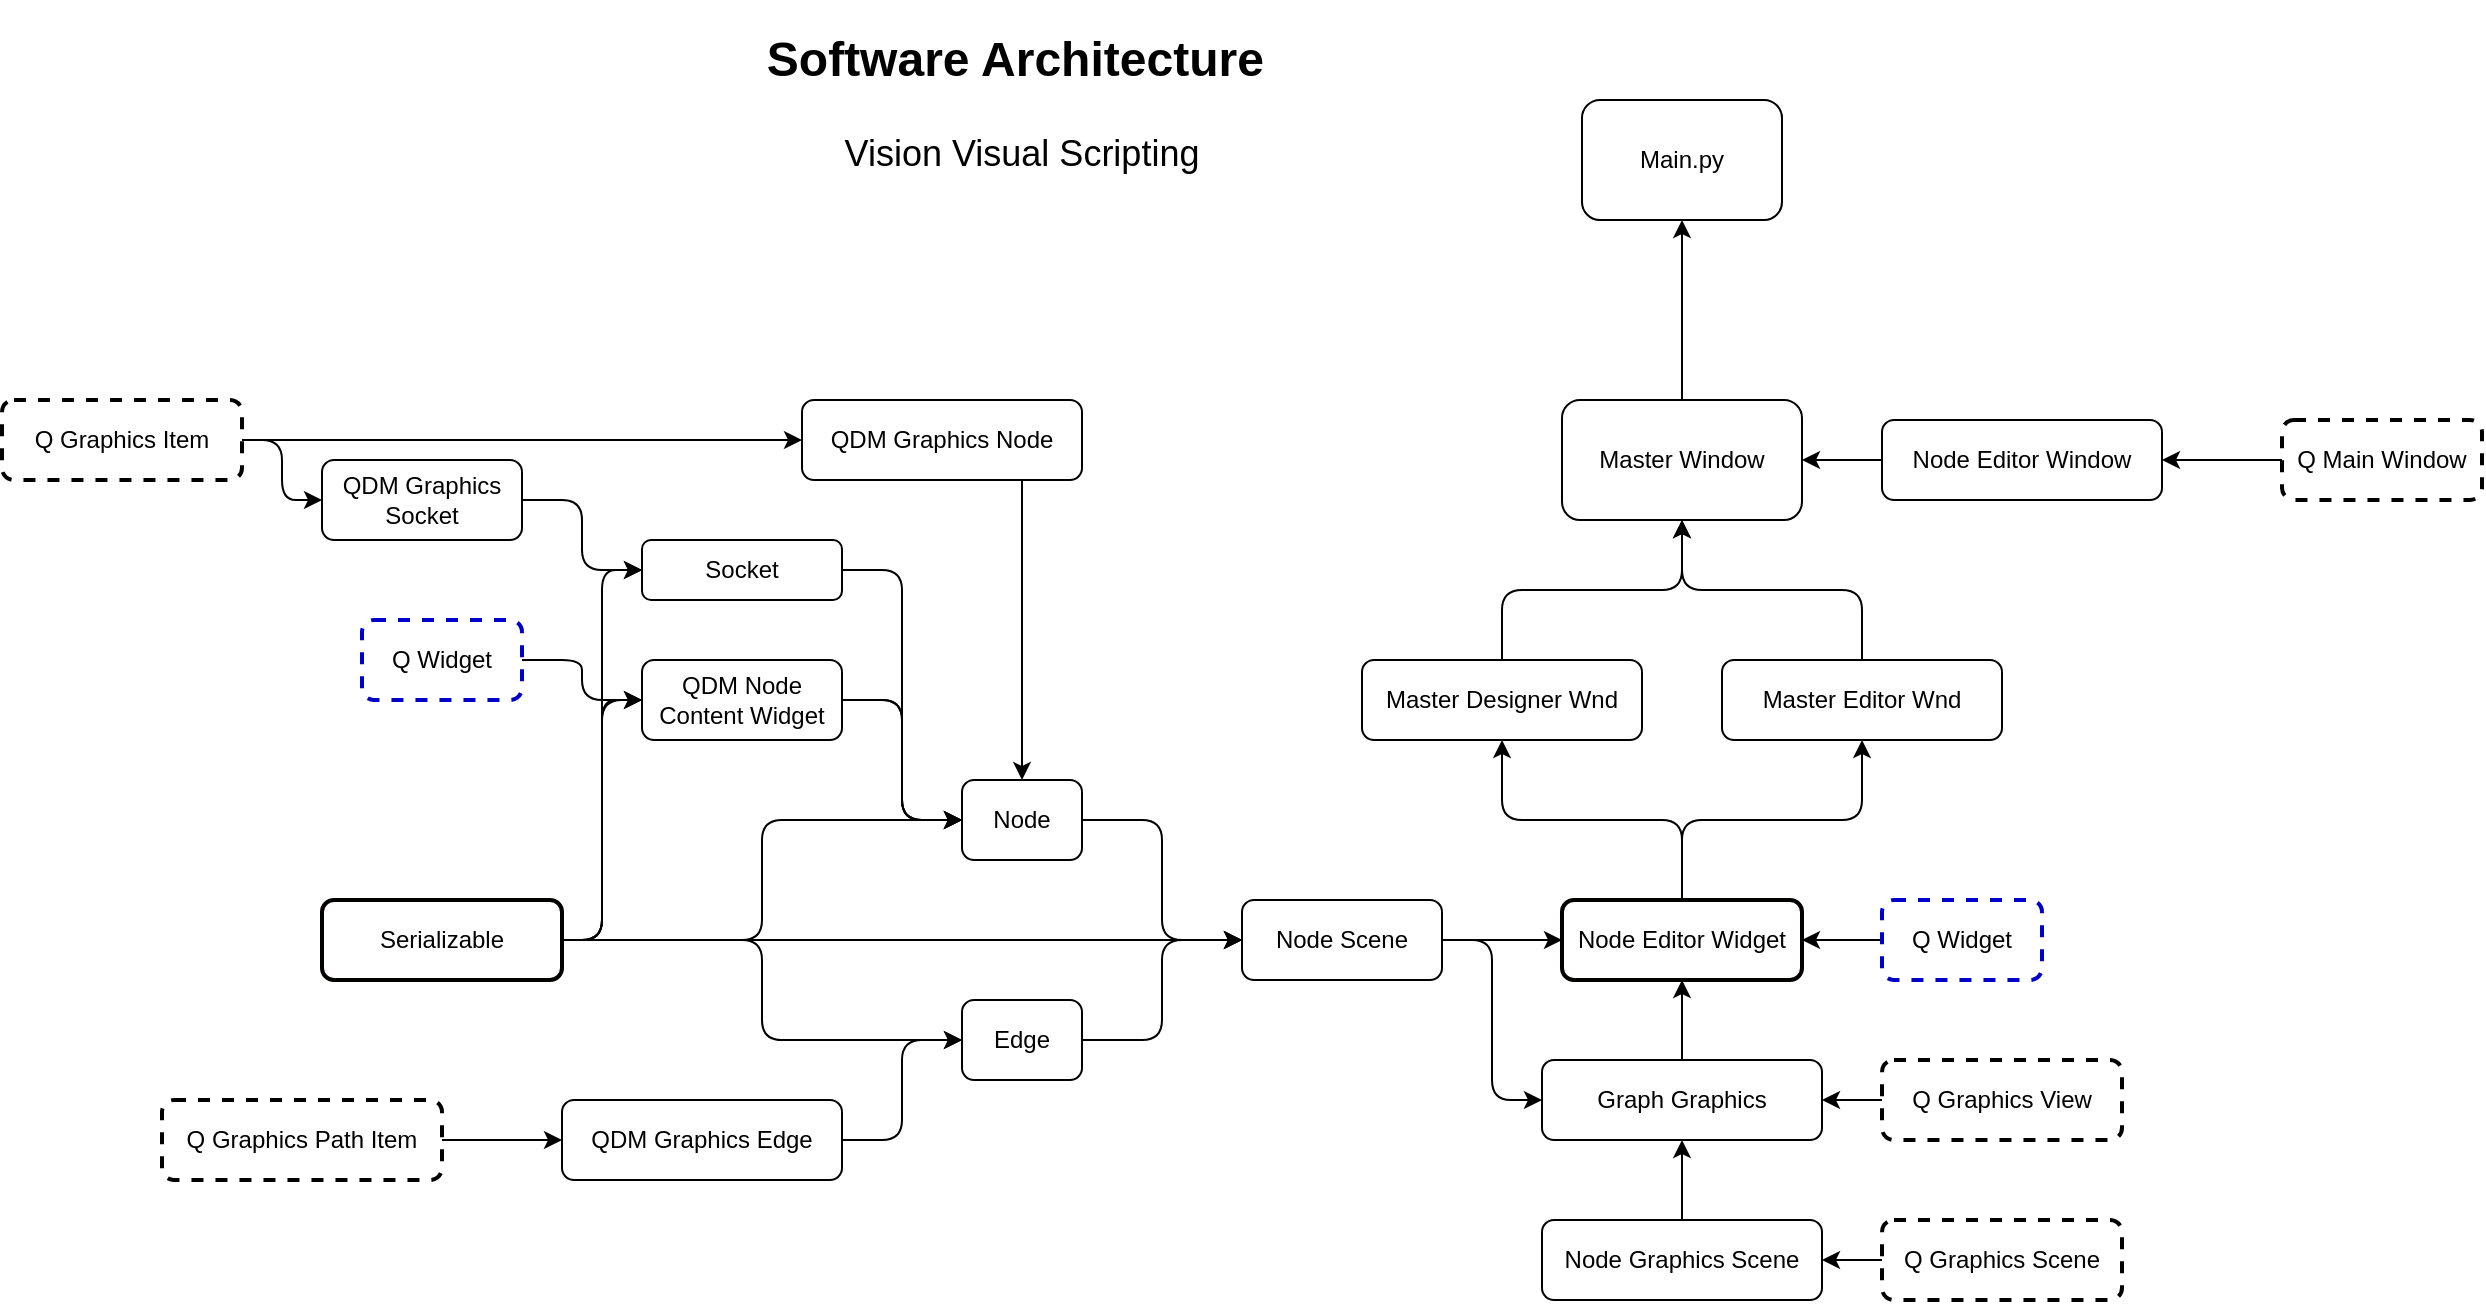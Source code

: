 <mxfile version="16.6.3" type="github">
  <diagram id="97u6j5r34sOa7uWUM_5N" name="Page-1">
    <mxGraphModel dx="1422" dy="754" grid="1" gridSize="10" guides="1" tooltips="1" connect="1" arrows="1" fold="1" page="1" pageScale="1" pageWidth="1600" pageHeight="900" math="0" shadow="0">
      <root>
        <mxCell id="0" />
        <mxCell id="1" parent="0" />
        <mxCell id="1BXOV-kKkOCPN0veqqaP-1" value="&lt;h1&gt;Software Architecture&amp;nbsp;&lt;/h1&gt;&lt;h1&gt;&lt;font style=&quot;font-size: 18px ; font-weight: normal&quot;&gt;Vision Visual Scripting&lt;/font&gt;&lt;/h1&gt;" style="text;html=1;strokeColor=none;fillColor=none;spacing=5;spacingTop=-20;whiteSpace=wrap;overflow=hidden;rounded=0;strokeWidth=1;align=center;" parent="1" vertex="1">
          <mxGeometry x="360" y="160" width="340" height="110" as="geometry" />
        </mxCell>
        <mxCell id="1BXOV-kKkOCPN0veqqaP-4" value="" style="orthogonalLoop=1;jettySize=auto;html=1;endArrow=none;endFill=0;startArrow=classic;startFill=1;strokeWidth=1;jumpStyle=none;rounded=1;jumpSize=6;startSize=6;endSize=6;" parent="1" source="1BXOV-kKkOCPN0veqqaP-2" target="1BXOV-kKkOCPN0veqqaP-3" edge="1">
          <mxGeometry relative="1" as="geometry" />
        </mxCell>
        <mxCell id="1BXOV-kKkOCPN0veqqaP-2" value="Main.py" style="rounded=1;whiteSpace=wrap;html=1;strokeWidth=1;" parent="1" vertex="1">
          <mxGeometry x="810" y="200" width="100" height="60" as="geometry" />
        </mxCell>
        <mxCell id="1BXOV-kKkOCPN0veqqaP-3" value="Master Window" style="whiteSpace=wrap;html=1;rounded=1;strokeWidth=1;" parent="1" vertex="1">
          <mxGeometry x="800" y="350" width="120" height="60" as="geometry" />
        </mxCell>
        <mxCell id="1BXOV-kKkOCPN0veqqaP-8" value="" style="orthogonalLoop=1;jettySize=auto;html=1;startArrow=classic;startFill=1;endArrow=none;endFill=0;strokeWidth=1;edgeStyle=elbowEdgeStyle;jumpStyle=none;rounded=1;jumpSize=6;startSize=6;endSize=6;" parent="1" source="1BXOV-kKkOCPN0veqqaP-5" target="1BXOV-kKkOCPN0veqqaP-7" edge="1">
          <mxGeometry relative="1" as="geometry" />
        </mxCell>
        <mxCell id="F001ECK_hA_qUHwIVjkJ-28" style="edgeStyle=elbowEdgeStyle;orthogonalLoop=1;jettySize=auto;html=1;fontSize=18;endArrow=classic;endFill=1;jumpStyle=none;rounded=1;jumpSize=6;startSize=6;endSize=6;" edge="1" parent="1" source="1BXOV-kKkOCPN0veqqaP-5" target="1BXOV-kKkOCPN0veqqaP-3">
          <mxGeometry relative="1" as="geometry" />
        </mxCell>
        <mxCell id="1BXOV-kKkOCPN0veqqaP-5" value="Node Editor Window" style="whiteSpace=wrap;html=1;rounded=1;strokeWidth=1;" parent="1" vertex="1">
          <mxGeometry x="960" y="360" width="140" height="40" as="geometry" />
        </mxCell>
        <mxCell id="1BXOV-kKkOCPN0veqqaP-7" value="Q Main Window" style="whiteSpace=wrap;html=1;rounded=1;strokeWidth=2;dashed=1;" parent="1" vertex="1">
          <mxGeometry x="1160" y="360" width="100" height="40" as="geometry" />
        </mxCell>
        <mxCell id="1BXOV-kKkOCPN0veqqaP-14" value="" style="orthogonalLoop=1;jettySize=auto;html=1;startArrow=classic;startFill=1;endArrow=none;endFill=0;strokeWidth=1;edgeStyle=elbowEdgeStyle;jumpStyle=none;rounded=1;jumpSize=6;startSize=6;endSize=6;" parent="1" source="1BXOV-kKkOCPN0veqqaP-9" target="1BXOV-kKkOCPN0veqqaP-13" edge="1">
          <mxGeometry relative="1" as="geometry" />
        </mxCell>
        <mxCell id="1BXOV-kKkOCPN0veqqaP-16" value="" style="orthogonalLoop=1;jettySize=auto;html=1;startArrow=classic;startFill=1;endArrow=none;endFill=0;strokeWidth=1;jumpStyle=none;rounded=1;jumpSize=6;startSize=6;endSize=6;" parent="1" source="1BXOV-kKkOCPN0veqqaP-9" target="1BXOV-kKkOCPN0veqqaP-15" edge="1">
          <mxGeometry relative="1" as="geometry" />
        </mxCell>
        <mxCell id="Xyz2LfplplAE0PjVY-bR-49" style="edgeStyle=elbowEdgeStyle;jumpStyle=none;jumpSize=6;orthogonalLoop=1;jettySize=auto;html=1;startArrow=classic;startFill=1;endArrow=none;endFill=0;targetPerimeterSpacing=0;strokeWidth=1;rounded=1;startSize=6;endSize=6;" parent="1" source="1BXOV-kKkOCPN0veqqaP-9" target="Xyz2LfplplAE0PjVY-bR-48" edge="1">
          <mxGeometry relative="1" as="geometry" />
        </mxCell>
        <mxCell id="F001ECK_hA_qUHwIVjkJ-22" style="edgeStyle=elbowEdgeStyle;orthogonalLoop=1;jettySize=auto;elbow=vertical;html=1;fontSize=18;endArrow=classic;endFill=1;jumpStyle=none;rounded=1;jumpSize=6;startSize=6;endSize=6;" edge="1" parent="1" source="1BXOV-kKkOCPN0veqqaP-9" target="F001ECK_hA_qUHwIVjkJ-15">
          <mxGeometry relative="1" as="geometry" />
        </mxCell>
        <mxCell id="F001ECK_hA_qUHwIVjkJ-23" style="edgeStyle=elbowEdgeStyle;orthogonalLoop=1;jettySize=auto;elbow=vertical;html=1;fontSize=18;endArrow=classic;endFill=1;jumpStyle=none;rounded=1;jumpSize=6;startSize=6;endSize=6;" edge="1" parent="1" source="1BXOV-kKkOCPN0veqqaP-9" target="F001ECK_hA_qUHwIVjkJ-9">
          <mxGeometry relative="1" as="geometry" />
        </mxCell>
        <mxCell id="1BXOV-kKkOCPN0veqqaP-9" value="Node Editor Widget" style="whiteSpace=wrap;html=1;rounded=1;strokeWidth=2;strokeColor=#050000;" parent="1" vertex="1">
          <mxGeometry x="800" y="600" width="120" height="40" as="geometry" />
        </mxCell>
        <mxCell id="1BXOV-kKkOCPN0veqqaP-11" value="Q Widget" style="whiteSpace=wrap;html=1;rounded=1;strokeWidth=2;dashed=1;strokeColor=#0000CC;" parent="1" vertex="1">
          <mxGeometry x="200" y="460" width="80" height="40" as="geometry" />
        </mxCell>
        <mxCell id="Xyz2LfplplAE0PjVY-bR-2" value="" style="edgeStyle=elbowEdgeStyle;jumpStyle=none;jumpSize=6;orthogonalLoop=1;jettySize=auto;html=1;startArrow=classic;startFill=1;endArrow=none;endFill=0;endSize=6;targetPerimeterSpacing=0;strokeWidth=1;rounded=1;startSize=6;" parent="1" source="1BXOV-kKkOCPN0veqqaP-13" target="Xyz2LfplplAE0PjVY-bR-1" edge="1">
          <mxGeometry relative="1" as="geometry" />
        </mxCell>
        <mxCell id="Xyz2LfplplAE0PjVY-bR-56" style="edgeStyle=elbowEdgeStyle;jumpStyle=none;jumpSize=6;orthogonalLoop=1;jettySize=auto;html=1;startArrow=classic;startFill=1;endArrow=none;endFill=0;targetPerimeterSpacing=0;strokeWidth=1;rounded=1;startSize=6;endSize=6;" parent="1" source="1BXOV-kKkOCPN0veqqaP-13" target="1BXOV-kKkOCPN0veqqaP-17" edge="1">
          <mxGeometry relative="1" as="geometry" />
        </mxCell>
        <mxCell id="F001ECK_hA_qUHwIVjkJ-27" style="edgeStyle=elbowEdgeStyle;orthogonalLoop=1;jettySize=auto;html=1;fontSize=18;endArrow=classic;endFill=1;jumpStyle=none;rounded=1;jumpSize=6;startSize=6;endSize=6;" edge="1" parent="1" source="1BXOV-kKkOCPN0veqqaP-13" target="1BXOV-kKkOCPN0veqqaP-15">
          <mxGeometry relative="1" as="geometry" />
        </mxCell>
        <mxCell id="1BXOV-kKkOCPN0veqqaP-13" value="Node Scene" style="whiteSpace=wrap;html=1;rounded=1;strokeWidth=1;" parent="1" vertex="1">
          <mxGeometry x="640" y="600" width="100" height="40" as="geometry" />
        </mxCell>
        <mxCell id="1BXOV-kKkOCPN0veqqaP-20" value="" style="orthogonalLoop=1;jettySize=auto;html=1;startArrow=classic;startFill=1;endArrow=none;endFill=0;strokeWidth=1;jumpStyle=none;rounded=1;jumpSize=6;startSize=6;endSize=6;" parent="1" source="1BXOV-kKkOCPN0veqqaP-15" target="1BXOV-kKkOCPN0veqqaP-19" edge="1">
          <mxGeometry relative="1" as="geometry" />
        </mxCell>
        <mxCell id="1BXOV-kKkOCPN0veqqaP-22" value="" style="orthogonalLoop=1;jettySize=auto;html=1;startArrow=classic;startFill=1;endArrow=none;endFill=0;strokeWidth=1;jumpStyle=none;rounded=1;jumpSize=6;startSize=6;endSize=6;" parent="1" source="1BXOV-kKkOCPN0veqqaP-15" target="1BXOV-kKkOCPN0veqqaP-21" edge="1">
          <mxGeometry relative="1" as="geometry" />
        </mxCell>
        <mxCell id="1BXOV-kKkOCPN0veqqaP-15" value="Graph Graphics" style="whiteSpace=wrap;html=1;rounded=1;strokeWidth=1;" parent="1" vertex="1">
          <mxGeometry x="790" y="680" width="140" height="40" as="geometry" />
        </mxCell>
        <mxCell id="1BXOV-kKkOCPN0veqqaP-17" value="Serializable" style="whiteSpace=wrap;html=1;rounded=1;strokeWidth=2;strokeColor=#050000;" parent="1" vertex="1">
          <mxGeometry x="180" y="600" width="120" height="40" as="geometry" />
        </mxCell>
        <mxCell id="1BXOV-kKkOCPN0veqqaP-19" value="Q Graphics View" style="whiteSpace=wrap;html=1;rounded=1;strokeWidth=2;dashed=1;" parent="1" vertex="1">
          <mxGeometry x="960" y="680" width="120" height="40" as="geometry" />
        </mxCell>
        <mxCell id="Xyz2LfplplAE0PjVY-bR-59" value="" style="edgeStyle=elbowEdgeStyle;jumpStyle=none;jumpSize=6;orthogonalLoop=1;jettySize=auto;html=1;startArrow=classic;startFill=1;endArrow=none;endFill=0;targetPerimeterSpacing=0;strokeWidth=1;rounded=1;startSize=6;endSize=6;" parent="1" source="1BXOV-kKkOCPN0veqqaP-21" target="Xyz2LfplplAE0PjVY-bR-58" edge="1">
          <mxGeometry relative="1" as="geometry" />
        </mxCell>
        <mxCell id="1BXOV-kKkOCPN0veqqaP-21" value="Node Graphics Scene" style="whiteSpace=wrap;html=1;rounded=1;strokeWidth=1;" parent="1" vertex="1">
          <mxGeometry x="790" y="760" width="140" height="40" as="geometry" />
        </mxCell>
        <mxCell id="Xyz2LfplplAE0PjVY-bR-5" style="jumpStyle=none;jumpSize=6;orthogonalLoop=1;jettySize=auto;html=1;startArrow=none;startFill=1;endArrow=none;endFill=0;endSize=6;targetPerimeterSpacing=0;strokeWidth=1;edgeStyle=elbowEdgeStyle;rounded=1;startSize=6;" parent="1" source="Xyz2LfplplAE0PjVY-bR-10" target="1BXOV-kKkOCPN0veqqaP-17" edge="1">
          <mxGeometry relative="1" as="geometry" />
        </mxCell>
        <mxCell id="Xyz2LfplplAE0PjVY-bR-9" style="edgeStyle=elbowEdgeStyle;jumpStyle=none;jumpSize=6;orthogonalLoop=1;jettySize=auto;html=1;startArrow=classic;startFill=1;endArrow=none;endFill=0;endSize=6;targetPerimeterSpacing=0;strokeWidth=1;rounded=1;startSize=6;" parent="1" source="Xyz2LfplplAE0PjVY-bR-1" target="Xyz2LfplplAE0PjVY-bR-7" edge="1">
          <mxGeometry relative="1" as="geometry" />
        </mxCell>
        <mxCell id="Xyz2LfplplAE0PjVY-bR-12" style="jumpStyle=none;jumpSize=6;orthogonalLoop=1;jettySize=auto;html=1;startArrow=classic;startFill=1;endArrow=none;endFill=0;endSize=6;targetPerimeterSpacing=0;strokeWidth=1;edgeStyle=elbowEdgeStyle;rounded=1;startSize=6;" parent="1" source="Xyz2LfplplAE0PjVY-bR-1" target="Xyz2LfplplAE0PjVY-bR-10" edge="1">
          <mxGeometry relative="1" as="geometry" />
        </mxCell>
        <mxCell id="Xyz2LfplplAE0PjVY-bR-14" style="jumpStyle=none;jumpSize=6;orthogonalLoop=1;jettySize=auto;html=1;startArrow=classic;startFill=1;endArrow=none;endFill=0;targetPerimeterSpacing=0;strokeWidth=1;edgeStyle=elbowEdgeStyle;rounded=1;startSize=6;endSize=6;" parent="1" source="Xyz2LfplplAE0PjVY-bR-1" target="Xyz2LfplplAE0PjVY-bR-13" edge="1">
          <mxGeometry relative="1" as="geometry" />
        </mxCell>
        <mxCell id="Xyz2LfplplAE0PjVY-bR-53" style="edgeStyle=elbowEdgeStyle;jumpStyle=none;jumpSize=6;orthogonalLoop=1;jettySize=auto;html=1;startArrow=classic;startFill=1;endArrow=none;endFill=0;targetPerimeterSpacing=0;strokeWidth=1;rounded=1;startSize=6;endSize=6;" parent="1" source="Xyz2LfplplAE0PjVY-bR-1" target="1BXOV-kKkOCPN0veqqaP-17" edge="1">
          <mxGeometry relative="1" as="geometry" />
        </mxCell>
        <mxCell id="Xyz2LfplplAE0PjVY-bR-1" value="Node" style="whiteSpace=wrap;html=1;rounded=1;strokeWidth=1;" parent="1" vertex="1">
          <mxGeometry x="500" y="540" width="60" height="40" as="geometry" />
        </mxCell>
        <mxCell id="Xyz2LfplplAE0PjVY-bR-20" value="" style="edgeStyle=elbowEdgeStyle;jumpStyle=none;jumpSize=6;orthogonalLoop=1;jettySize=auto;html=1;startArrow=classic;startFill=1;endArrow=none;endFill=0;endSize=6;targetPerimeterSpacing=0;strokeWidth=1;rounded=1;startSize=6;" parent="1" source="Xyz2LfplplAE0PjVY-bR-7" target="Xyz2LfplplAE0PjVY-bR-19" edge="1">
          <mxGeometry relative="1" as="geometry" />
        </mxCell>
        <mxCell id="Xyz2LfplplAE0PjVY-bR-7" value="QDM Graphics Node" style="rounded=1;whiteSpace=wrap;html=1;strokeWidth=1;" parent="1" vertex="1">
          <mxGeometry x="420" y="350" width="140" height="40" as="geometry" />
        </mxCell>
        <mxCell id="Xyz2LfplplAE0PjVY-bR-21" style="edgeStyle=elbowEdgeStyle;jumpStyle=none;jumpSize=6;orthogonalLoop=1;jettySize=auto;html=1;startArrow=classic;startFill=1;endArrow=none;endFill=0;endSize=6;targetPerimeterSpacing=0;strokeWidth=1;rounded=1;startSize=6;" parent="1" source="Xyz2LfplplAE0PjVY-bR-10" target="1BXOV-kKkOCPN0veqqaP-11" edge="1">
          <mxGeometry relative="1" as="geometry" />
        </mxCell>
        <mxCell id="Xyz2LfplplAE0PjVY-bR-23" style="jumpStyle=none;jumpSize=6;orthogonalLoop=1;jettySize=auto;html=1;startArrow=classic;startFill=1;endArrow=none;endFill=0;endSize=6;targetPerimeterSpacing=0;strokeWidth=1;edgeStyle=elbowEdgeStyle;rounded=1;startSize=6;" parent="1" source="Xyz2LfplplAE0PjVY-bR-10" target="1BXOV-kKkOCPN0veqqaP-17" edge="1">
          <mxGeometry relative="1" as="geometry" />
        </mxCell>
        <mxCell id="Xyz2LfplplAE0PjVY-bR-18" style="jumpStyle=none;jumpSize=6;orthogonalLoop=1;jettySize=auto;html=1;startArrow=classic;startFill=1;endArrow=none;endFill=0;endSize=6;targetPerimeterSpacing=0;strokeWidth=1;edgeStyle=elbowEdgeStyle;rounded=1;startSize=6;" parent="1" source="Xyz2LfplplAE0PjVY-bR-13" target="1BXOV-kKkOCPN0veqqaP-17" edge="1">
          <mxGeometry relative="1" as="geometry" />
        </mxCell>
        <mxCell id="Xyz2LfplplAE0PjVY-bR-29" value="" style="edgeStyle=elbowEdgeStyle;jumpStyle=none;jumpSize=6;orthogonalLoop=1;jettySize=auto;html=1;startArrow=classic;startFill=1;endArrow=none;endFill=0;targetPerimeterSpacing=0;strokeWidth=1;rounded=1;startSize=6;endSize=6;" parent="1" source="Xyz2LfplplAE0PjVY-bR-13" target="Xyz2LfplplAE0PjVY-bR-28" edge="1">
          <mxGeometry relative="1" as="geometry" />
        </mxCell>
        <mxCell id="Xyz2LfplplAE0PjVY-bR-13" value="Socket" style="rounded=1;whiteSpace=wrap;html=1;strokeWidth=1;" parent="1" vertex="1">
          <mxGeometry x="340" y="420" width="100" height="30" as="geometry" />
        </mxCell>
        <mxCell id="Xyz2LfplplAE0PjVY-bR-19" value="Q Graphics Item" style="whiteSpace=wrap;html=1;rounded=1;strokeWidth=2;dashed=1;" parent="1" vertex="1">
          <mxGeometry x="20" y="350" width="120" height="40" as="geometry" />
        </mxCell>
        <mxCell id="Xyz2LfplplAE0PjVY-bR-30" style="edgeStyle=elbowEdgeStyle;jumpStyle=none;jumpSize=6;orthogonalLoop=1;jettySize=auto;html=1;startArrow=classic;startFill=1;endArrow=none;endFill=0;targetPerimeterSpacing=0;strokeWidth=1;rounded=1;startSize=6;endSize=6;" parent="1" source="Xyz2LfplplAE0PjVY-bR-28" target="Xyz2LfplplAE0PjVY-bR-19" edge="1">
          <mxGeometry relative="1" as="geometry" />
        </mxCell>
        <mxCell id="Xyz2LfplplAE0PjVY-bR-28" value="QDM Graphics Socket" style="whiteSpace=wrap;html=1;rounded=1;strokeWidth=1;" parent="1" vertex="1">
          <mxGeometry x="180" y="380" width="100" height="40" as="geometry" />
        </mxCell>
        <mxCell id="Xyz2LfplplAE0PjVY-bR-33" style="edgeStyle=elbowEdgeStyle;jumpStyle=none;jumpSize=6;orthogonalLoop=1;jettySize=auto;html=1;startArrow=classic;startFill=1;endArrow=none;endFill=0;strokeWidth=1;sourcePerimeterSpacing=0;rounded=1;startSize=6;endSize=6;" parent="1" source="1BXOV-kKkOCPN0veqqaP-13" target="Xyz2LfplplAE0PjVY-bR-31" edge="1">
          <mxGeometry relative="1" as="geometry" />
        </mxCell>
        <mxCell id="Xyz2LfplplAE0PjVY-bR-35" value="" style="edgeStyle=elbowEdgeStyle;jumpStyle=none;jumpSize=6;orthogonalLoop=1;jettySize=auto;html=1;startArrow=classic;startFill=1;endArrow=none;endFill=0;targetPerimeterSpacing=0;strokeWidth=1;rounded=1;startSize=6;endSize=6;" parent="1" source="Xyz2LfplplAE0PjVY-bR-31" target="Xyz2LfplplAE0PjVY-bR-34" edge="1">
          <mxGeometry relative="1" as="geometry" />
        </mxCell>
        <mxCell id="Xyz2LfplplAE0PjVY-bR-57" style="edgeStyle=elbowEdgeStyle;jumpStyle=none;jumpSize=6;orthogonalLoop=1;jettySize=auto;html=1;startArrow=classic;startFill=1;endArrow=none;endFill=0;targetPerimeterSpacing=0;strokeWidth=1;rounded=1;startSize=6;endSize=6;" parent="1" source="Xyz2LfplplAE0PjVY-bR-31" target="1BXOV-kKkOCPN0veqqaP-17" edge="1">
          <mxGeometry relative="1" as="geometry" />
        </mxCell>
        <mxCell id="Xyz2LfplplAE0PjVY-bR-31" value="Edge" style="whiteSpace=wrap;html=1;rounded=1;strokeWidth=1;" parent="1" vertex="1">
          <mxGeometry x="500" y="650" width="60" height="40" as="geometry" />
        </mxCell>
        <mxCell id="Xyz2LfplplAE0PjVY-bR-37" value="" style="edgeStyle=elbowEdgeStyle;jumpStyle=none;jumpSize=6;orthogonalLoop=1;jettySize=auto;html=1;startArrow=classic;startFill=1;endArrow=none;endFill=0;targetPerimeterSpacing=0;strokeWidth=1;rounded=1;startSize=6;endSize=6;" parent="1" source="Xyz2LfplplAE0PjVY-bR-34" target="Xyz2LfplplAE0PjVY-bR-36" edge="1">
          <mxGeometry relative="1" as="geometry" />
        </mxCell>
        <mxCell id="Xyz2LfplplAE0PjVY-bR-34" value="QDM Graphics Edge" style="whiteSpace=wrap;html=1;rounded=1;strokeWidth=1;" parent="1" vertex="1">
          <mxGeometry x="300" y="700" width="140" height="40" as="geometry" />
        </mxCell>
        <mxCell id="Xyz2LfplplAE0PjVY-bR-36" value="Q Graphics Path Item" style="whiteSpace=wrap;html=1;rounded=1;strokeWidth=2;dashed=1;" parent="1" vertex="1">
          <mxGeometry x="100" y="700" width="140" height="40" as="geometry" />
        </mxCell>
        <mxCell id="Xyz2LfplplAE0PjVY-bR-48" value="Q Widget" style="whiteSpace=wrap;html=1;rounded=1;strokeWidth=2;dashed=1;strokeColor=#0000CC;" parent="1" vertex="1">
          <mxGeometry x="960" y="600" width="80" height="40" as="geometry" />
        </mxCell>
        <mxCell id="Xyz2LfplplAE0PjVY-bR-10" value="QDM Node Content Widget" style="rounded=1;whiteSpace=wrap;html=1;strokeWidth=1;" parent="1" vertex="1">
          <mxGeometry x="340" y="480" width="100" height="40" as="geometry" />
        </mxCell>
        <mxCell id="Xyz2LfplplAE0PjVY-bR-52" value="" style="jumpStyle=none;jumpSize=6;orthogonalLoop=1;jettySize=auto;html=1;startArrow=classic;startFill=1;endArrow=none;endFill=0;endSize=6;strokeWidth=1;edgeStyle=elbowEdgeStyle;rounded=1;startSize=6;" parent="1" source="Xyz2LfplplAE0PjVY-bR-1" target="Xyz2LfplplAE0PjVY-bR-10" edge="1">
          <mxGeometry relative="1" as="geometry">
            <mxPoint x="360" y="460" as="sourcePoint" />
            <mxPoint x="-100" y="480" as="targetPoint" />
          </mxGeometry>
        </mxCell>
        <mxCell id="Xyz2LfplplAE0PjVY-bR-58" value="Q Graphics Scene" style="whiteSpace=wrap;html=1;rounded=1;strokeWidth=2;dashed=1;" parent="1" vertex="1">
          <mxGeometry x="960" y="760" width="120" height="40" as="geometry" />
        </mxCell>
        <mxCell id="F001ECK_hA_qUHwIVjkJ-10" style="edgeStyle=elbowEdgeStyle;orthogonalLoop=1;jettySize=auto;html=1;endArrow=classic;endFill=1;elbow=vertical;jumpStyle=none;rounded=1;jumpSize=6;startSize=6;endSize=6;" edge="1" parent="1" source="F001ECK_hA_qUHwIVjkJ-9" target="1BXOV-kKkOCPN0veqqaP-3">
          <mxGeometry relative="1" as="geometry" />
        </mxCell>
        <mxCell id="F001ECK_hA_qUHwIVjkJ-9" value="Master Editor Wnd" style="rounded=1;whiteSpace=wrap;html=1;" vertex="1" parent="1">
          <mxGeometry x="880" y="480" width="140" height="40" as="geometry" />
        </mxCell>
        <mxCell id="F001ECK_hA_qUHwIVjkJ-16" style="edgeStyle=elbowEdgeStyle;orthogonalLoop=1;jettySize=auto;html=1;fontSize=18;endArrow=classic;endFill=1;elbow=vertical;jumpStyle=none;rounded=1;jumpSize=6;startSize=6;endSize=6;" edge="1" parent="1" source="F001ECK_hA_qUHwIVjkJ-15" target="1BXOV-kKkOCPN0veqqaP-3">
          <mxGeometry relative="1" as="geometry" />
        </mxCell>
        <mxCell id="F001ECK_hA_qUHwIVjkJ-15" value="Master Designer Wnd" style="rounded=1;whiteSpace=wrap;html=1;" vertex="1" parent="1">
          <mxGeometry x="700" y="480" width="140" height="40" as="geometry" />
        </mxCell>
      </root>
    </mxGraphModel>
  </diagram>
</mxfile>
